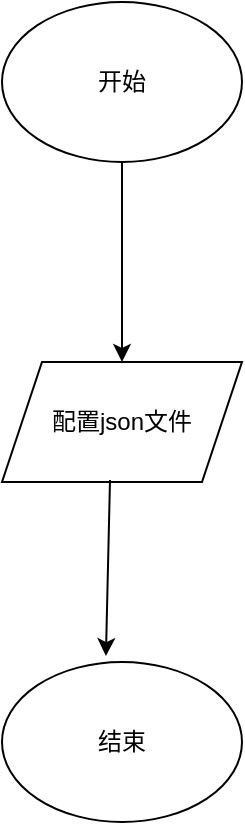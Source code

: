 <mxfile version="13.10.4" type="github">
  <diagram id="pW7wIv8JSwRSdSsYhHgK" name="Page-1">
    <mxGraphModel dx="1102" dy="613" grid="1" gridSize="10" guides="1" tooltips="1" connect="1" arrows="1" fold="1" page="1" pageScale="1" pageWidth="827" pageHeight="1169" math="0" shadow="0">
      <root>
        <mxCell id="0" />
        <mxCell id="1" parent="0" />
        <mxCell id="8GKjVt5VeafIFwjxwcr--2" value="开始" style="ellipse;whiteSpace=wrap;html=1;" vertex="1" parent="1">
          <mxGeometry x="340" y="140" width="120" height="80" as="geometry" />
        </mxCell>
        <mxCell id="8GKjVt5VeafIFwjxwcr--3" value="结束" style="ellipse;whiteSpace=wrap;html=1;" vertex="1" parent="1">
          <mxGeometry x="340" y="470" width="120" height="80" as="geometry" />
        </mxCell>
        <mxCell id="8GKjVt5VeafIFwjxwcr--4" value="配置json文件" style="shape=parallelogram;perimeter=parallelogramPerimeter;whiteSpace=wrap;html=1;fixedSize=1;" vertex="1" parent="1">
          <mxGeometry x="340" y="320" width="120" height="60" as="geometry" />
        </mxCell>
        <mxCell id="8GKjVt5VeafIFwjxwcr--5" value="" style="endArrow=classic;html=1;exitX=0.5;exitY=1;exitDx=0;exitDy=0;entryX=0.5;entryY=0;entryDx=0;entryDy=0;" edge="1" parent="1" source="8GKjVt5VeafIFwjxwcr--2" target="8GKjVt5VeafIFwjxwcr--4">
          <mxGeometry width="50" height="50" relative="1" as="geometry">
            <mxPoint x="390" y="340" as="sourcePoint" />
            <mxPoint x="490" y="250" as="targetPoint" />
          </mxGeometry>
        </mxCell>
        <mxCell id="8GKjVt5VeafIFwjxwcr--6" value="" style="endArrow=classic;html=1;exitX=0.45;exitY=0.983;exitDx=0;exitDy=0;exitPerimeter=0;entryX=0.433;entryY=-0.037;entryDx=0;entryDy=0;entryPerimeter=0;" edge="1" parent="1" source="8GKjVt5VeafIFwjxwcr--4" target="8GKjVt5VeafIFwjxwcr--3">
          <mxGeometry width="50" height="50" relative="1" as="geometry">
            <mxPoint x="390" y="340" as="sourcePoint" />
            <mxPoint x="240" y="440" as="targetPoint" />
          </mxGeometry>
        </mxCell>
      </root>
    </mxGraphModel>
  </diagram>
</mxfile>

